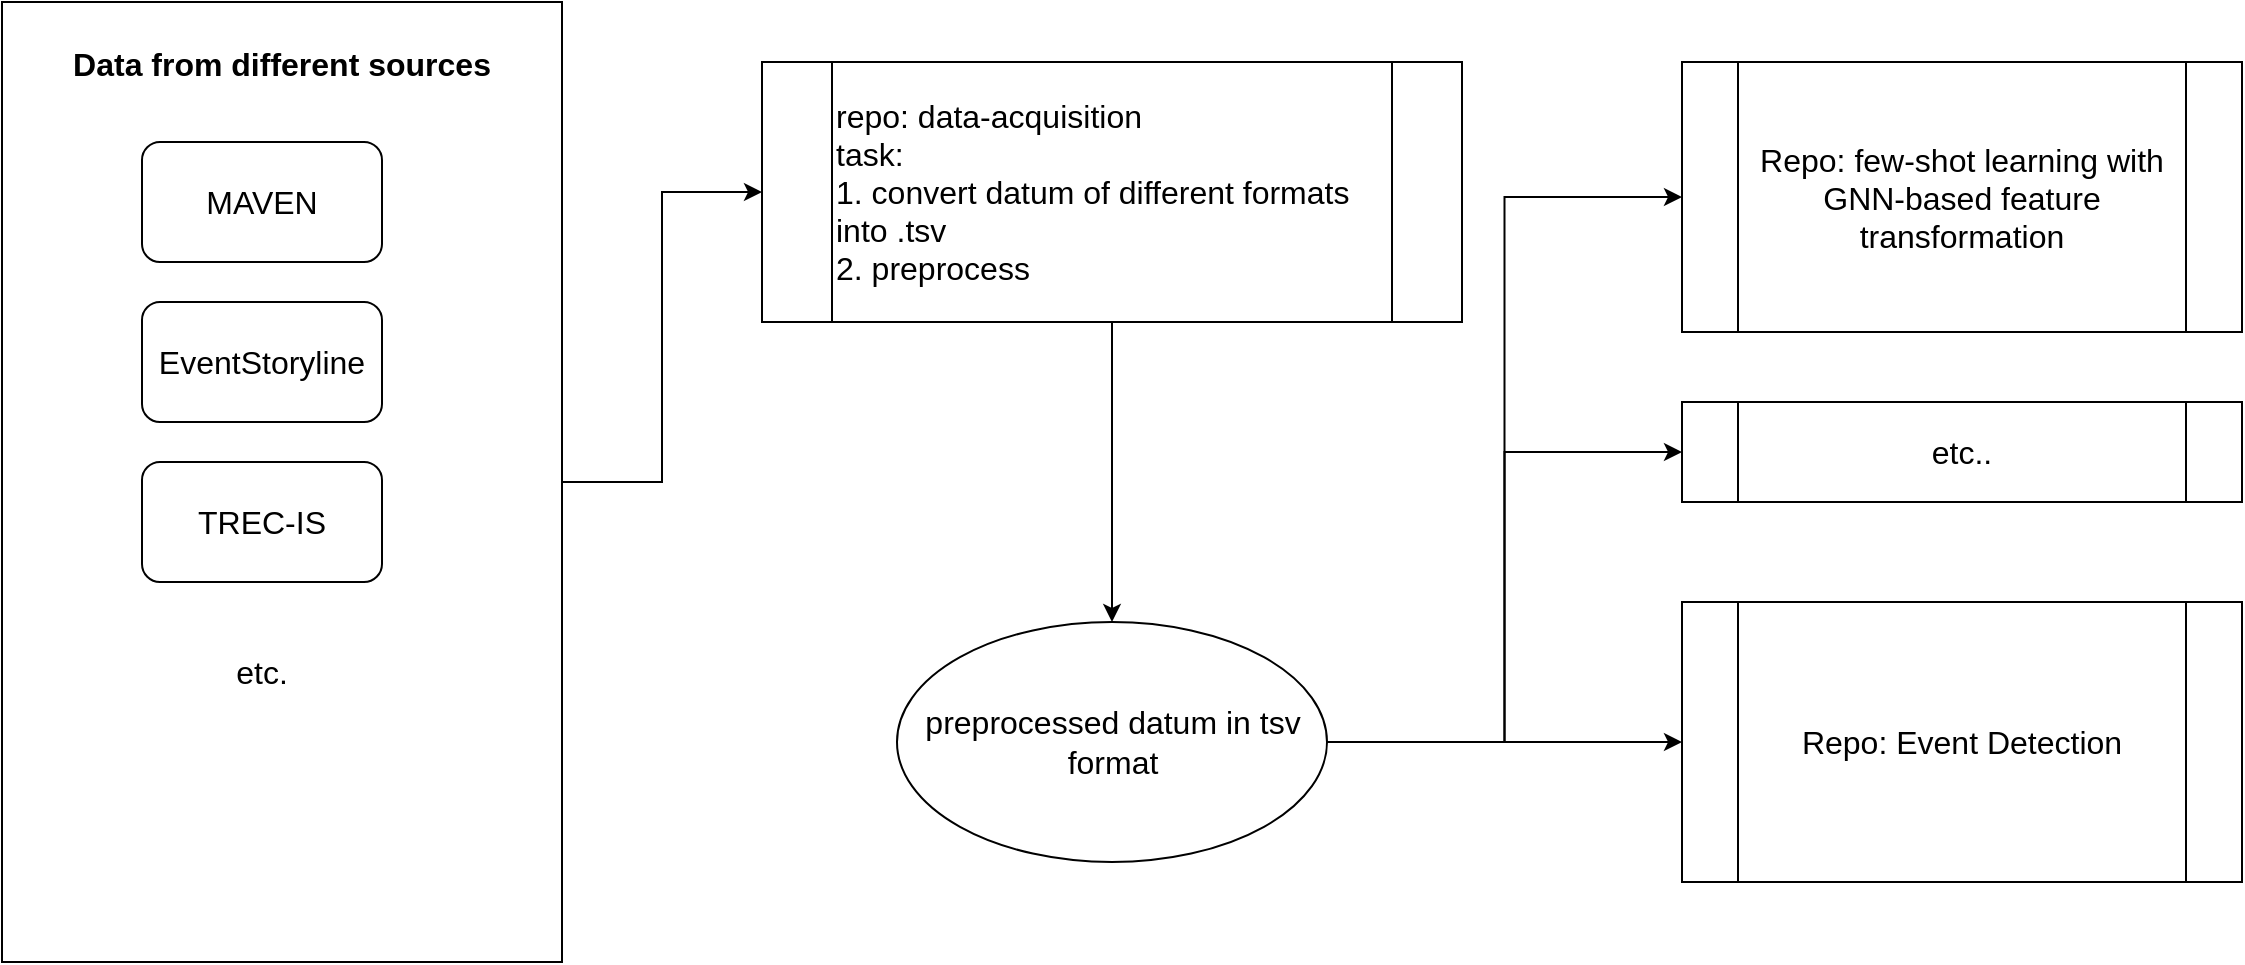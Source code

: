 <mxfile version="15.6.3" type="gitlab">
  <diagram id="QxpGsZLzWiX4R9tILU-h" name="Page-1">
    <mxGraphModel dx="1992" dy="1133" grid="1" gridSize="10" guides="1" tooltips="1" connect="1" arrows="1" fold="1" page="1" pageScale="1" pageWidth="850" pageHeight="1100" math="0" shadow="0">
      <root>
        <mxCell id="0" />
        <mxCell id="1" parent="0" />
        <mxCell id="zg08d9O0bxHgf4c_MQWC-8" style="edgeStyle=orthogonalEdgeStyle;rounded=0;orthogonalLoop=1;jettySize=auto;html=1;entryX=0;entryY=0.5;entryDx=0;entryDy=0;fontSize=16;" parent="1" source="zg08d9O0bxHgf4c_MQWC-1" target="zg08d9O0bxHgf4c_MQWC-7" edge="1">
          <mxGeometry relative="1" as="geometry" />
        </mxCell>
        <mxCell id="zg08d9O0bxHgf4c_MQWC-1" value="&lt;b style=&quot;font-size: 16px&quot;&gt;Data from different sources&lt;br&gt;&lt;/b&gt;&lt;br&gt;&lt;br&gt;&lt;br&gt;&lt;br&gt;&lt;br&gt;&lt;br&gt;&lt;br&gt;&lt;br&gt;&lt;br&gt;&lt;br&gt;&lt;br&gt;&lt;br&gt;&lt;br&gt;&lt;br&gt;&lt;br&gt;&lt;br&gt;&lt;br&gt;&lt;br&gt;&lt;br&gt;&lt;br&gt;&lt;br&gt;&lt;br&gt;&lt;br&gt;&lt;br&gt;&lt;br&gt;&lt;br&gt;&lt;br&gt;&lt;br&gt;&lt;br&gt;" style="rounded=0;whiteSpace=wrap;html=1;fillColor=none;" parent="1" vertex="1">
          <mxGeometry x="70" y="340" width="280" height="480" as="geometry" />
        </mxCell>
        <mxCell id="zg08d9O0bxHgf4c_MQWC-3" value="MAVEN" style="rounded=1;whiteSpace=wrap;html=1;fontSize=16;fillColor=none;" parent="1" vertex="1">
          <mxGeometry x="140" y="410" width="120" height="60" as="geometry" />
        </mxCell>
        <mxCell id="zg08d9O0bxHgf4c_MQWC-4" value="EventStoryline" style="rounded=1;whiteSpace=wrap;html=1;fontSize=16;fillColor=none;" parent="1" vertex="1">
          <mxGeometry x="140" y="490" width="120" height="60" as="geometry" />
        </mxCell>
        <mxCell id="zg08d9O0bxHgf4c_MQWC-5" value="TREC-IS" style="rounded=1;whiteSpace=wrap;html=1;fontSize=16;fillColor=none;" parent="1" vertex="1">
          <mxGeometry x="140" y="570" width="120" height="60" as="geometry" />
        </mxCell>
        <mxCell id="zg08d9O0bxHgf4c_MQWC-6" value="etc." style="text;html=1;strokeColor=none;fillColor=none;align=center;verticalAlign=middle;whiteSpace=wrap;rounded=0;fontSize=16;" parent="1" vertex="1">
          <mxGeometry x="170" y="660" width="60" height="30" as="geometry" />
        </mxCell>
        <mxCell id="zg08d9O0bxHgf4c_MQWC-11" value="" style="edgeStyle=orthogonalEdgeStyle;rounded=0;orthogonalLoop=1;jettySize=auto;html=1;fontSize=16;" parent="1" source="zg08d9O0bxHgf4c_MQWC-7" target="zg08d9O0bxHgf4c_MQWC-10" edge="1">
          <mxGeometry relative="1" as="geometry" />
        </mxCell>
        <mxCell id="zg08d9O0bxHgf4c_MQWC-7" value="&lt;div&gt;&lt;span&gt;repo: data-acquisition&lt;/span&gt;&lt;/div&gt;&lt;div&gt;&lt;span&gt;task:&amp;nbsp;&lt;/span&gt;&lt;/div&gt;&lt;div&gt;&lt;span&gt;1. convert datum of different formats into .tsv&lt;/span&gt;&lt;/div&gt;&lt;div&gt;&lt;span&gt;2. preprocess&amp;nbsp;&amp;nbsp;&lt;/span&gt;&lt;/div&gt;" style="shape=process;whiteSpace=wrap;html=1;backgroundOutline=1;fontSize=16;fillColor=none;align=left;" parent="1" vertex="1">
          <mxGeometry x="450" y="370" width="350" height="130" as="geometry" />
        </mxCell>
        <mxCell id="zg08d9O0bxHgf4c_MQWC-14" value="" style="edgeStyle=orthogonalEdgeStyle;rounded=0;orthogonalLoop=1;jettySize=auto;html=1;fontSize=16;" parent="1" source="zg08d9O0bxHgf4c_MQWC-10" target="zg08d9O0bxHgf4c_MQWC-13" edge="1">
          <mxGeometry relative="1" as="geometry" />
        </mxCell>
        <mxCell id="zg08d9O0bxHgf4c_MQWC-24" value="" style="edgeStyle=orthogonalEdgeStyle;rounded=0;orthogonalLoop=1;jettySize=auto;html=1;fontSize=16;entryX=0;entryY=0.5;entryDx=0;entryDy=0;" parent="1" source="zg08d9O0bxHgf4c_MQWC-10" target="zg08d9O0bxHgf4c_MQWC-23" edge="1">
          <mxGeometry relative="1" as="geometry" />
        </mxCell>
        <mxCell id="zg08d9O0bxHgf4c_MQWC-28" value="" style="edgeStyle=orthogonalEdgeStyle;rounded=0;orthogonalLoop=1;jettySize=auto;html=1;fontSize=16;entryX=0;entryY=0.5;entryDx=0;entryDy=0;" parent="1" source="zg08d9O0bxHgf4c_MQWC-10" target="zg08d9O0bxHgf4c_MQWC-27" edge="1">
          <mxGeometry relative="1" as="geometry" />
        </mxCell>
        <mxCell id="zg08d9O0bxHgf4c_MQWC-10" value="preprocessed datum in tsv format" style="ellipse;whiteSpace=wrap;html=1;fontSize=16;fillColor=none;" parent="1" vertex="1">
          <mxGeometry x="517.5" y="650" width="215" height="120" as="geometry" />
        </mxCell>
        <mxCell id="zg08d9O0bxHgf4c_MQWC-13" value="Repo: Event Detection" style="shape=process;whiteSpace=wrap;html=1;backgroundOutline=1;fontSize=16;fillColor=none;" parent="1" vertex="1">
          <mxGeometry x="910" y="640" width="280" height="140" as="geometry" />
        </mxCell>
        <mxCell id="zg08d9O0bxHgf4c_MQWC-23" value="Repo: few-shot learning with GNN-based feature transformation" style="shape=process;whiteSpace=wrap;html=1;backgroundOutline=1;fontSize=16;fillColor=none;" parent="1" vertex="1">
          <mxGeometry x="910" y="370" width="280" height="135" as="geometry" />
        </mxCell>
        <mxCell id="zg08d9O0bxHgf4c_MQWC-27" value="etc.." style="shape=process;whiteSpace=wrap;html=1;backgroundOutline=1;fontSize=16;fillColor=none;" parent="1" vertex="1">
          <mxGeometry x="910" y="540" width="280" height="50" as="geometry" />
        </mxCell>
      </root>
    </mxGraphModel>
  </diagram>
</mxfile>
